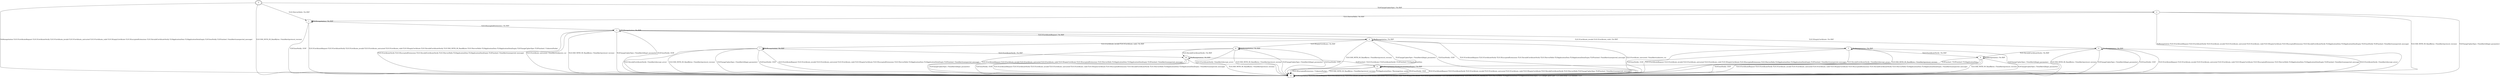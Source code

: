 digraph {
"0" [shape=doubleoctagon label=0];
"1" [shape=ellipse label=1];
"2" [shape=ellipse label=2];
"3" [shape=ellipse label=3];
"4" [shape=ellipse label=4];
"5" [shape=ellipse label=5];
"6" [shape=ellipse label=6];
"7" [shape=ellipse label=7];
"8" [shape=ellipse label=8];
"9" [shape=ellipse label=9];
"10" [shape=ellipse label=10];
"11" [shape=ellipse label=11];
"12" [shape=rectangle label=12];
"0" -> "12" [label="NoRenegotiation-TLS13CertificateRequest-TLS13CertificateVerify-TLS13Certificate_invalid-TLS13Certificate_untrusted-TLS13Certificate_valid-TLS13EmptyCertificate-TLS13EncryptedExtensions-TLS13InvalidCertificateVerify-TLSApplicationData-TLSApplicationDataEmpty-TLSCloseNotify-TLSFinished / FatalAlert(unexpected_message)"];
"0" -> "12" [label="TLS13SH_WITH_00_RandBytes / FatalAlert(protocol_version)"];
"0" -> "1" [label="TLS13ServerHello / No RSP"];
"0" -> "2" [label="TLSChangeCipherSpec / No RSP"];
"1" -> "1" [label="NoRenegotiation / No RSP"];
"1" -> "12" [label="TLS13CertificateRequest-TLS13CertificateVerify-TLS13Certificate_invalid-TLS13Certificate_untrusted-TLS13Certificate_valid-TLS13EmptyCertificate-TLS13InvalidCertificateVerify-TLS13SH_WITH_00_RandBytes-TLS13ServerHello-TLSApplicationData-TLSApplicationDataEmpty-TLSChangeCipherSpec-TLSFinished / UnknownPacket"];
"1" -> "3" [label="TLS13EncryptedExtensions / No RSP"];
"1" -> "12" [label="TLSCloseNotify / EOF"];
"2" -> "12" [label="NoRenegotiation-TLS13CertificateRequest-TLS13CertificateVerify-TLS13Certificate_invalid-TLS13Certificate_untrusted-TLS13Certificate_valid-TLS13EmptyCertificate-TLS13EncryptedExtensions-TLS13InvalidCertificateVerify-TLSApplicationData-TLSApplicationDataEmpty-TLSCloseNotify-TLSFinished / FatalAlert(unexpected_message)"];
"2" -> "12" [label="TLS13SH_WITH_00_RandBytes / FatalAlert(protocol_version)"];
"2" -> "1" [label="TLS13ServerHello / No RSP"];
"2" -> "12" [label="TLSChangeCipherSpec / FatalAlert(illegal_parameter)"];
"3" -> "3" [label="NoRenegotiation / No RSP"];
"3" -> "4" [label="TLS13CertificateRequest / No RSP"];
"3" -> "12" [label="TLS13CertificateVerify-TLS13EncryptedExtensions-TLS13InvalidCertificateVerify-TLS13ServerHello-TLSApplicationData-TLSApplicationDataEmpty-TLSFinished / FatalAlert(unexpected_message)"];
"3" -> "5" [label="TLS13Certificate_invalid-TLS13Certificate_valid / No RSP"];
"3" -> "12" [label="TLS13Certificate_untrusted / FatalAlert(unknown_ca)"];
"3" -> "6" [label="TLS13EmptyCertificate / No RSP"];
"3" -> "12" [label="TLS13SH_WITH_00_RandBytes / FatalAlert(protocol_version)"];
"3" -> "12" [label="TLSChangeCipherSpec / FatalAlert(illegal_parameter)"];
"3" -> "12" [label="TLSCloseNotify / EOF"];
"4" -> "4" [label="NoRenegotiation / No RSP"];
"4" -> "12" [label="TLS13CertificateRequest-TLS13CertificateVerify-TLS13EncryptedExtensions-TLS13InvalidCertificateVerify-TLS13ServerHello-TLSApplicationData-TLSApplicationDataEmpty-TLSFinished / FatalAlert(unexpected_message)"];
"4" -> "7" [label="TLS13Certificate_invalid-TLS13Certificate_valid / No RSP"];
"4" -> "12" [label="TLS13Certificate_untrusted / FatalAlert(unknown_ca)"];
"4" -> "8" [label="TLS13EmptyCertificate / No RSP"];
"4" -> "12" [label="TLS13SH_WITH_00_RandBytes / FatalAlert(protocol_version)"];
"4" -> "12" [label="TLSChangeCipherSpec / FatalAlert(illegal_parameter)"];
"4" -> "12" [label="TLSCloseNotify / EOF"];
"5" -> "5" [label="NoRenegotiation / No RSP"];
"5" -> "12" [label="TLS13CertificateRequest-TLS13Certificate_invalid-TLS13Certificate_untrusted-TLS13Certificate_valid-TLS13EmptyCertificate-TLS13EncryptedExtensions-TLS13ServerHello-TLSApplicationData-TLSApplicationDataEmpty-TLSFinished / FatalAlert(unexpected_message)"];
"5" -> "9" [label="TLS13CertificateVerify / No RSP"];
"5" -> "12" [label="TLS13InvalidCertificateVerify / FatalAlert(decrypt_error)"];
"5" -> "12" [label="TLS13SH_WITH_00_RandBytes / FatalAlert(protocol_version)"];
"5" -> "12" [label="TLSChangeCipherSpec / FatalAlert(illegal_parameter)"];
"5" -> "12" [label="TLSCloseNotify / EOF"];
"6" -> "6" [label="NoRenegotiation / No RSP"];
"6" -> "12" [label="TLS13CertificateRequest-TLS13Certificate_invalid-TLS13Certificate_untrusted-TLS13Certificate_valid-TLS13EmptyCertificate-TLS13EncryptedExtensions-TLS13ServerHello-TLSApplicationData-TLSApplicationDataEmpty-TLSFinished / FatalAlert(unexpected_message)"];
"6" -> "12" [label="TLS13CertificateVerify / FatalAlert(decrypt_error)"];
"6" -> "9" [label="TLS13InvalidCertificateVerify / No RSP"];
"6" -> "12" [label="TLS13SH_WITH_00_RandBytes / FatalAlert(protocol_version)"];
"6" -> "12" [label="TLSChangeCipherSpec / FatalAlert(illegal_parameter)"];
"6" -> "12" [label="TLSCloseNotify / EOF"];
"7" -> "7" [label="NoRenegotiation / No RSP"];
"7" -> "12" [label="TLS13CertificateRequest-TLS13Certificate_invalid-TLS13Certificate_untrusted-TLS13Certificate_valid-TLS13EmptyCertificate-TLS13EncryptedExtensions-TLS13ServerHello-TLSApplicationData-TLSApplicationDataEmpty-TLSFinished / FatalAlert(unexpected_message)"];
"7" -> "10" [label="TLS13CertificateVerify / No RSP"];
"7" -> "12" [label="TLS13InvalidCertificateVerify / FatalAlert(decrypt_error)"];
"7" -> "12" [label="TLS13SH_WITH_00_RandBytes / FatalAlert(protocol_version)"];
"7" -> "12" [label="TLSChangeCipherSpec / FatalAlert(illegal_parameter)"];
"7" -> "12" [label="TLSCloseNotify / EOF"];
"8" -> "8" [label="NoRenegotiation / No RSP"];
"8" -> "12" [label="TLS13CertificateRequest-TLS13Certificate_invalid-TLS13Certificate_untrusted-TLS13Certificate_valid-TLS13EmptyCertificate-TLS13EncryptedExtensions-TLS13ServerHello-TLSApplicationData-TLSApplicationDataEmpty-TLSFinished / FatalAlert(unexpected_message)"];
"8" -> "12" [label="TLS13CertificateVerify / FatalAlert(decrypt_error)"];
"8" -> "10" [label="TLS13InvalidCertificateVerify / No RSP"];
"8" -> "12" [label="TLS13SH_WITH_00_RandBytes / FatalAlert(protocol_version)"];
"8" -> "12" [label="TLSChangeCipherSpec / FatalAlert(illegal_parameter)"];
"8" -> "12" [label="TLSCloseNotify / EOF"];
"9" -> "9" [label="NoRenegotiation / No RSP"];
"9" -> "12" [label="TLS13CertificateRequest-TLS13CertificateVerify-TLS13Certificate_invalid-TLS13Certificate_untrusted-TLS13Certificate_valid-TLS13EmptyCertificate-TLS13EncryptedExtensions-TLS13InvalidCertificateVerify-TLS13ServerHello-TLSApplicationData-TLSApplicationDataEmpty / FatalAlert(unexpected_message)"];
"9" -> "12" [label="TLS13SH_WITH_00_RandBytes / FatalAlert(protocol_version)"];
"9" -> "12" [label="TLSChangeCipherSpec / FatalAlert(illegal_parameter)"];
"9" -> "12" [label="TLSCloseNotify / EOF"];
"9" -> "11" [label="TLSFinished / TLSFinished+TLSApplicationData"];
"10" -> "10" [label="NoRenegotiation / No RSP"];
"10" -> "12" [label="TLS13CertificateRequest-TLS13CertificateVerify-TLS13Certificate_invalid-TLS13Certificate_untrusted-TLS13Certificate_valid-TLS13EmptyCertificate-TLS13EncryptedExtensions-TLS13InvalidCertificateVerify-TLS13ServerHello-TLSApplicationData-TLSApplicationDataEmpty / FatalAlert(unexpected_message)"];
"10" -> "12" [label="TLS13SH_WITH_00_RandBytes / FatalAlert(protocol_version)"];
"10" -> "12" [label="TLSChangeCipherSpec / FatalAlert(illegal_parameter)"];
"10" -> "12" [label="TLSCloseNotify / EOF"];
"10" -> "11" [label="TLSFinished / TLS13Certificate+TLSCertificateVerify+TLSFinished+TLSApplicationData"];
"11" -> "11" [label="NoRenegotiation-TLSApplicationDataEmpty / No RSP"];
"11" -> "12" [label="TLS13CertificateRequest-TLS13CertificateVerify-TLS13Certificate_invalid-TLS13Certificate_untrusted-TLS13Certificate_valid-TLS13EmptyCertificate-TLS13InvalidCertificateVerify-TLS13ServerHello-TLSChangeCipherSpec-TLSFinished / FatalAlert(unexpected_message)"];
"11" -> "12" [label="TLS13EncryptedExtensions / UnknownPacket"];
"11" -> "12" [label="TLS13SH_WITH_00_RandBytes / FatalAlert(protocol_version)"];
"11" -> "12" [label="TLSApplicationData / Warning(close_notify)"];
"11" -> "12" [label="TLSCloseNotify / EOF"];
"12" -> "12" [label="NoRenegotiation-TLS13CertificateRequest-TLS13CertificateVerify-TLS13Certificate_invalid-TLS13Certificate_untrusted-TLS13Certificate_valid-TLS13EmptyCertificate-TLS13EncryptedExtensions-TLS13InvalidCertificateVerify-TLS13SH_WITH_00_RandBytes-TLS13ServerHello-TLSApplicationData-TLSApplicationDataEmpty-TLSChangeCipherSpec-TLSCloseNotify-TLSFinished / EOF"];
}
